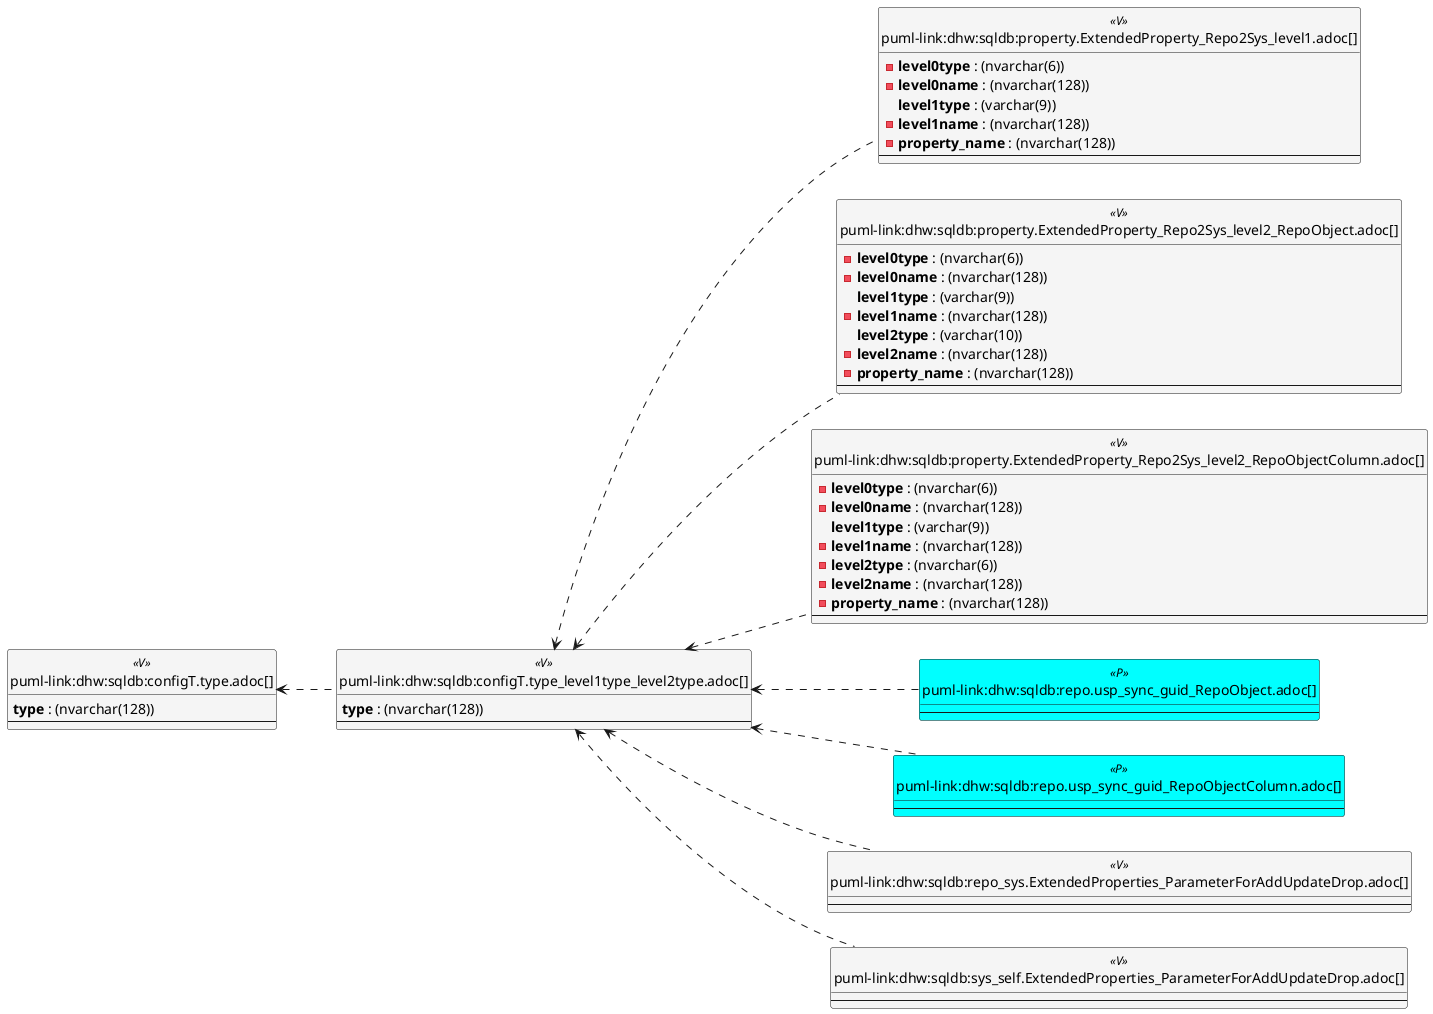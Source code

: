 @startuml
left to right direction
'top to bottom direction
hide circle
'avoide "." issues:
set namespaceSeparator none


skinparam class {
  BackgroundColor White
  BackgroundColor<<FN>> Yellow
  BackgroundColor<<FS>> Yellow
  BackgroundColor<<FT>> LightGray
  BackgroundColor<<IF>> Yellow
  BackgroundColor<<IS>> Yellow
  BackgroundColor<<P>> Aqua
  BackgroundColor<<PC>> Aqua
  BackgroundColor<<SN>> Yellow
  BackgroundColor<<SO>> SlateBlue
  BackgroundColor<<TF>> LightGray
  BackgroundColor<<TR>> Tomato
  BackgroundColor<<U>> White
  BackgroundColor<<V>> WhiteSmoke
  BackgroundColor<<X>> Aqua
  BackgroundColor<<external>> AliceBlue
}


entity "puml-link:dhw:sqldb:configT.type.adoc[]" as configT.type << V >> {
  **type** : (nvarchar(128))
  --
}

entity "puml-link:dhw:sqldb:configT.type_level1type_level2type.adoc[]" as configT.type_level1type_level2type << V >> {
  **type** : (nvarchar(128))
  --
}

entity "puml-link:dhw:sqldb:property.ExtendedProperty_Repo2Sys_level1.adoc[]" as property.ExtendedProperty_Repo2Sys_level1 << V >> {
  - **level0type** : (nvarchar(6))
  - **level0name** : (nvarchar(128))
  **level1type** : (varchar(9))
  - **level1name** : (nvarchar(128))
  - **property_name** : (nvarchar(128))
  --
}

entity "puml-link:dhw:sqldb:property.ExtendedProperty_Repo2Sys_level2_RepoObject.adoc[]" as property.ExtendedProperty_Repo2Sys_level2_RepoObject << V >> {
  - **level0type** : (nvarchar(6))
  - **level0name** : (nvarchar(128))
  **level1type** : (varchar(9))
  - **level1name** : (nvarchar(128))
  **level2type** : (varchar(10))
  - **level2name** : (nvarchar(128))
  - **property_name** : (nvarchar(128))
  --
}

entity "puml-link:dhw:sqldb:property.ExtendedProperty_Repo2Sys_level2_RepoObjectColumn.adoc[]" as property.ExtendedProperty_Repo2Sys_level2_RepoObjectColumn << V >> {
  - **level0type** : (nvarchar(6))
  - **level0name** : (nvarchar(128))
  **level1type** : (varchar(9))
  - **level1name** : (nvarchar(128))
  - **level2type** : (nvarchar(6))
  - **level2name** : (nvarchar(128))
  - **property_name** : (nvarchar(128))
  --
}

entity "puml-link:dhw:sqldb:repo.usp_sync_guid_RepoObject.adoc[]" as repo.usp_sync_guid_RepoObject << P >> {
  --
}

entity "puml-link:dhw:sqldb:repo.usp_sync_guid_RepoObjectColumn.adoc[]" as repo.usp_sync_guid_RepoObjectColumn << P >> {
  --
}

entity "puml-link:dhw:sqldb:repo_sys.ExtendedProperties_ParameterForAddUpdateDrop.adoc[]" as repo_sys.ExtendedProperties_ParameterForAddUpdateDrop << V >> {
  --
}

entity "puml-link:dhw:sqldb:sys_self.ExtendedProperties_ParameterForAddUpdateDrop.adoc[]" as sys_self.ExtendedProperties_ParameterForAddUpdateDrop << V >> {
  --
}

configT.type <.. configT.type_level1type_level2type
configT.type_level1type_level2type <.. sys_self.ExtendedProperties_ParameterForAddUpdateDrop
configT.type_level1type_level2type <.. repo_sys.ExtendedProperties_ParameterForAddUpdateDrop
configT.type_level1type_level2type <.. repo.usp_sync_guid_RepoObject
configT.type_level1type_level2type <.. repo.usp_sync_guid_RepoObjectColumn
configT.type_level1type_level2type <.. property.ExtendedProperty_Repo2Sys_level1
configT.type_level1type_level2type <.. property.ExtendedProperty_Repo2Sys_level2_RepoObject
configT.type_level1type_level2type <.. property.ExtendedProperty_Repo2Sys_level2_RepoObjectColumn
@enduml

